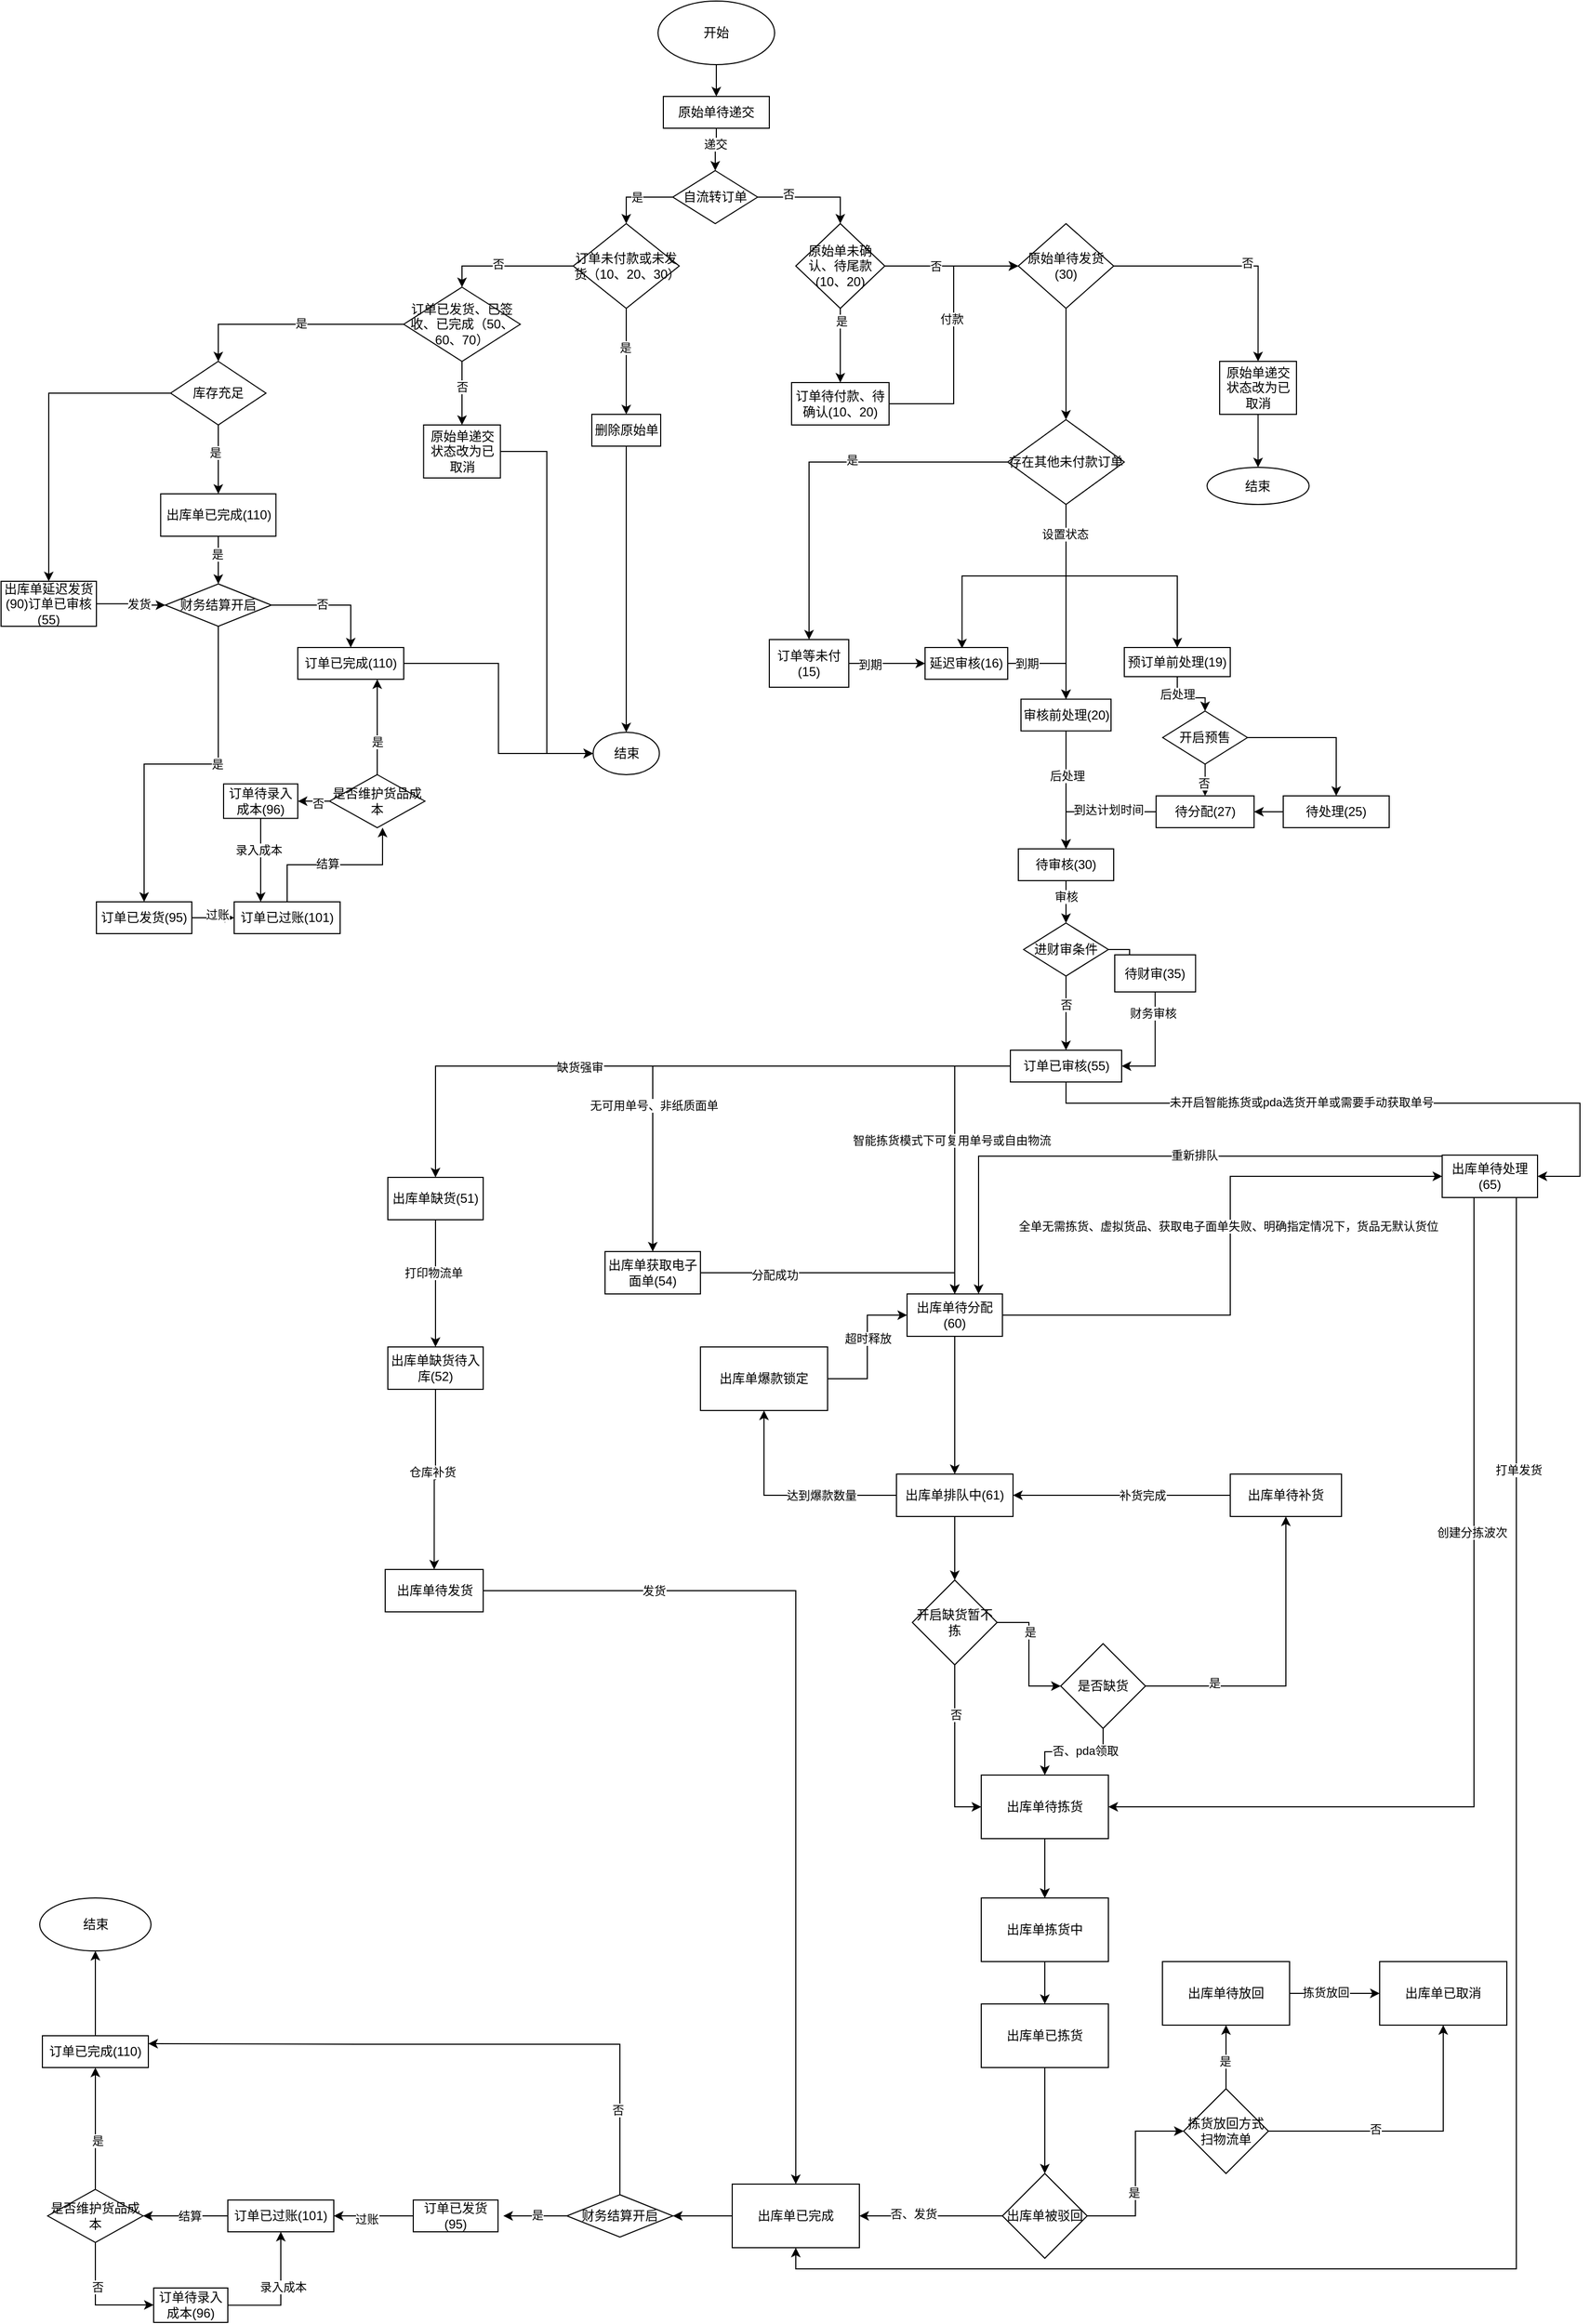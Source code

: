 <mxfile version="14.4.3" type="device"><diagram id="Y-BZU-bR-vPGE3In_V6r" name="第 1 页"><mxGraphModel dx="2500" dy="967" grid="1" gridSize="10" guides="1" tooltips="1" connect="1" arrows="1" fold="1" page="1" pageScale="1" pageWidth="827" pageHeight="1169" math="0" shadow="0"><root><mxCell id="0"/><mxCell id="1" parent="0"/><mxCell id="OS1b7GJTRCVPpmCy-rzO-3" style="edgeStyle=orthogonalEdgeStyle;rounded=0;orthogonalLoop=1;jettySize=auto;html=1;" parent="1" source="G8Ncd2xQ7cYcwjnS6AH7-1" target="OS1b7GJTRCVPpmCy-rzO-1" edge="1"><mxGeometry relative="1" as="geometry"/></mxCell><mxCell id="G8Ncd2xQ7cYcwjnS6AH7-1" value="开始" style="ellipse;whiteSpace=wrap;html=1;" parent="1" vertex="1"><mxGeometry x="320" y="80" width="110" height="60" as="geometry"/></mxCell><mxCell id="OS1b7GJTRCVPpmCy-rzO-4" style="edgeStyle=orthogonalEdgeStyle;rounded=0;orthogonalLoop=1;jettySize=auto;html=1;entryX=0.5;entryY=0;entryDx=0;entryDy=0;" parent="1" source="OS1b7GJTRCVPpmCy-rzO-1" target="OS1b7GJTRCVPpmCy-rzO-2" edge="1"><mxGeometry relative="1" as="geometry"/></mxCell><mxCell id="OS1b7GJTRCVPpmCy-rzO-44" value="递交" style="edgeLabel;html=1;align=center;verticalAlign=middle;resizable=0;points=[];" parent="OS1b7GJTRCVPpmCy-rzO-4" vertex="1" connectable="0"><mxGeometry x="-0.286" y="-1" relative="1" as="geometry"><mxPoint as="offset"/></mxGeometry></mxCell><mxCell id="OS1b7GJTRCVPpmCy-rzO-1" value="原始单待递交" style="rounded=0;whiteSpace=wrap;html=1;" parent="1" vertex="1"><mxGeometry x="325" y="170" width="100" height="30" as="geometry"/></mxCell><mxCell id="OS1b7GJTRCVPpmCy-rzO-7" style="edgeStyle=orthogonalEdgeStyle;rounded=0;orthogonalLoop=1;jettySize=auto;html=1;exitX=0;exitY=0.5;exitDx=0;exitDy=0;entryX=0.5;entryY=0;entryDx=0;entryDy=0;" parent="1" source="OS1b7GJTRCVPpmCy-rzO-2" target="OS1b7GJTRCVPpmCy-rzO-6" edge="1"><mxGeometry relative="1" as="geometry"/></mxCell><mxCell id="OS1b7GJTRCVPpmCy-rzO-8" value="是" style="edgeLabel;html=1;align=center;verticalAlign=middle;resizable=0;points=[];" parent="OS1b7GJTRCVPpmCy-rzO-7" vertex="1" connectable="0"><mxGeometry x="0.003" relative="1" as="geometry"><mxPoint as="offset"/></mxGeometry></mxCell><mxCell id="OS1b7GJTRCVPpmCy-rzO-72" style="edgeStyle=orthogonalEdgeStyle;rounded=0;orthogonalLoop=1;jettySize=auto;html=1;entryX=0.5;entryY=0;entryDx=0;entryDy=0;" parent="1" source="OS1b7GJTRCVPpmCy-rzO-2" target="OS1b7GJTRCVPpmCy-rzO-71" edge="1"><mxGeometry relative="1" as="geometry"/></mxCell><mxCell id="OS1b7GJTRCVPpmCy-rzO-76" value="否" style="edgeLabel;html=1;align=center;verticalAlign=middle;resizable=0;points=[];" parent="OS1b7GJTRCVPpmCy-rzO-72" vertex="1" connectable="0"><mxGeometry x="-0.437" y="3" relative="1" as="geometry"><mxPoint as="offset"/></mxGeometry></mxCell><mxCell id="OS1b7GJTRCVPpmCy-rzO-2" value="自流转订单" style="rhombus;whiteSpace=wrap;html=1;" parent="1" vertex="1"><mxGeometry x="334" y="240" width="80" height="50" as="geometry"/></mxCell><mxCell id="OS1b7GJTRCVPpmCy-rzO-11" style="edgeStyle=orthogonalEdgeStyle;rounded=0;orthogonalLoop=1;jettySize=auto;html=1;entryX=0.5;entryY=1;entryDx=0;entryDy=0;" parent="1" source="OS1b7GJTRCVPpmCy-rzO-6" target="OS1b7GJTRCVPpmCy-rzO-10" edge="1"><mxGeometry relative="1" as="geometry"/></mxCell><mxCell id="OS1b7GJTRCVPpmCy-rzO-14" value="是" style="edgeLabel;html=1;align=center;verticalAlign=middle;resizable=0;points=[];" parent="OS1b7GJTRCVPpmCy-rzO-11" vertex="1" connectable="0"><mxGeometry x="-0.269" y="-1" relative="1" as="geometry"><mxPoint as="offset"/></mxGeometry></mxCell><mxCell id="OS1b7GJTRCVPpmCy-rzO-19" style="edgeStyle=orthogonalEdgeStyle;rounded=0;orthogonalLoop=1;jettySize=auto;html=1;entryX=0.5;entryY=0;entryDx=0;entryDy=0;" parent="1" source="OS1b7GJTRCVPpmCy-rzO-6" target="OS1b7GJTRCVPpmCy-rzO-18" edge="1"><mxGeometry relative="1" as="geometry"/></mxCell><mxCell id="OS1b7GJTRCVPpmCy-rzO-20" value="否" style="edgeLabel;html=1;align=center;verticalAlign=middle;resizable=0;points=[];" parent="OS1b7GJTRCVPpmCy-rzO-19" vertex="1" connectable="0"><mxGeometry x="0.14" y="-2" relative="1" as="geometry"><mxPoint as="offset"/></mxGeometry></mxCell><mxCell id="OS1b7GJTRCVPpmCy-rzO-6" value="订单未付款或未发货（10、20、30）" style="rhombus;whiteSpace=wrap;html=1;" parent="1" vertex="1"><mxGeometry x="240" y="290" width="100" height="80" as="geometry"/></mxCell><mxCell id="OS1b7GJTRCVPpmCy-rzO-9" value="结束" style="ellipse;whiteSpace=wrap;html=1;" parent="1" vertex="1"><mxGeometry x="258.75" y="770" width="62.5" height="40" as="geometry"/></mxCell><mxCell id="OS1b7GJTRCVPpmCy-rzO-12" style="edgeStyle=orthogonalEdgeStyle;rounded=0;orthogonalLoop=1;jettySize=auto;html=1;entryX=0.5;entryY=0;entryDx=0;entryDy=0;" parent="1" source="OS1b7GJTRCVPpmCy-rzO-10" target="OS1b7GJTRCVPpmCy-rzO-9" edge="1"><mxGeometry relative="1" as="geometry"/></mxCell><mxCell id="OS1b7GJTRCVPpmCy-rzO-10" value="删除原始单" style="rounded=0;whiteSpace=wrap;html=1;direction=west;" parent="1" vertex="1"><mxGeometry x="257.5" y="470" width="65" height="30" as="geometry"/></mxCell><mxCell id="OS1b7GJTRCVPpmCy-rzO-22" style="edgeStyle=orthogonalEdgeStyle;rounded=0;orthogonalLoop=1;jettySize=auto;html=1;exitX=0.5;exitY=1;exitDx=0;exitDy=0;entryX=0.5;entryY=0;entryDx=0;entryDy=0;" parent="1" source="OS1b7GJTRCVPpmCy-rzO-18" target="OS1b7GJTRCVPpmCy-rzO-21" edge="1"><mxGeometry relative="1" as="geometry"/></mxCell><mxCell id="OS1b7GJTRCVPpmCy-rzO-24" value="否" style="edgeLabel;html=1;align=center;verticalAlign=middle;resizable=0;points=[];" parent="OS1b7GJTRCVPpmCy-rzO-22" vertex="1" connectable="0"><mxGeometry x="-0.209" relative="1" as="geometry"><mxPoint as="offset"/></mxGeometry></mxCell><mxCell id="OS1b7GJTRCVPpmCy-rzO-28" style="edgeStyle=orthogonalEdgeStyle;rounded=0;orthogonalLoop=1;jettySize=auto;html=1;entryX=0.5;entryY=0;entryDx=0;entryDy=0;" parent="1" source="OS1b7GJTRCVPpmCy-rzO-18" target="OS1b7GJTRCVPpmCy-rzO-27" edge="1"><mxGeometry relative="1" as="geometry"/></mxCell><mxCell id="OS1b7GJTRCVPpmCy-rzO-29" value="是" style="edgeLabel;html=1;align=center;verticalAlign=middle;resizable=0;points=[];" parent="OS1b7GJTRCVPpmCy-rzO-28" vertex="1" connectable="0"><mxGeometry x="-0.074" y="-1" relative="1" as="geometry"><mxPoint as="offset"/></mxGeometry></mxCell><mxCell id="OS1b7GJTRCVPpmCy-rzO-18" value="订单已发货、已签收、已完成（50、60、70）" style="rhombus;whiteSpace=wrap;html=1;" parent="1" vertex="1"><mxGeometry x="80" y="350" width="110" height="70" as="geometry"/></mxCell><mxCell id="OS1b7GJTRCVPpmCy-rzO-23" style="edgeStyle=orthogonalEdgeStyle;rounded=0;orthogonalLoop=1;jettySize=auto;html=1;entryX=0;entryY=0.5;entryDx=0;entryDy=0;" parent="1" source="OS1b7GJTRCVPpmCy-rzO-21" target="OS1b7GJTRCVPpmCy-rzO-9" edge="1"><mxGeometry relative="1" as="geometry"/></mxCell><mxCell id="OS1b7GJTRCVPpmCy-rzO-21" value="原始单递交状态改为已取消" style="rounded=0;whiteSpace=wrap;html=1;" parent="1" vertex="1"><mxGeometry x="98.75" y="480" width="72.5" height="50" as="geometry"/></mxCell><mxCell id="OS1b7GJTRCVPpmCy-rzO-31" style="edgeStyle=orthogonalEdgeStyle;rounded=0;orthogonalLoop=1;jettySize=auto;html=1;" parent="1" source="OS1b7GJTRCVPpmCy-rzO-27" target="OS1b7GJTRCVPpmCy-rzO-30" edge="1"><mxGeometry relative="1" as="geometry"/></mxCell><mxCell id="OS1b7GJTRCVPpmCy-rzO-32" value="是" style="edgeLabel;html=1;align=center;verticalAlign=middle;resizable=0;points=[];" parent="OS1b7GJTRCVPpmCy-rzO-31" vertex="1" connectable="0"><mxGeometry x="-0.2" y="-3" relative="1" as="geometry"><mxPoint as="offset"/></mxGeometry></mxCell><mxCell id="OS1b7GJTRCVPpmCy-rzO-48" style="edgeStyle=orthogonalEdgeStyle;rounded=0;orthogonalLoop=1;jettySize=auto;html=1;" parent="1" source="OS1b7GJTRCVPpmCy-rzO-27" target="OS1b7GJTRCVPpmCy-rzO-49" edge="1"><mxGeometry relative="1" as="geometry"><mxPoint x="-230" y="500" as="targetPoint"/></mxGeometry></mxCell><mxCell id="OS1b7GJTRCVPpmCy-rzO-27" value="库存充足" style="rhombus;whiteSpace=wrap;html=1;" parent="1" vertex="1"><mxGeometry x="-140" y="420" width="90" height="60" as="geometry"/></mxCell><mxCell id="OS1b7GJTRCVPpmCy-rzO-34" style="edgeStyle=orthogonalEdgeStyle;rounded=0;orthogonalLoop=1;jettySize=auto;html=1;entryX=0.5;entryY=0;entryDx=0;entryDy=0;" parent="1" source="OS1b7GJTRCVPpmCy-rzO-30" target="OS1b7GJTRCVPpmCy-rzO-33" edge="1"><mxGeometry relative="1" as="geometry"/></mxCell><mxCell id="OS1b7GJTRCVPpmCy-rzO-35" value="是" style="edgeLabel;html=1;align=center;verticalAlign=middle;resizable=0;points=[];" parent="OS1b7GJTRCVPpmCy-rzO-34" vertex="1" connectable="0"><mxGeometry x="-0.27" y="-1" relative="1" as="geometry"><mxPoint as="offset"/></mxGeometry></mxCell><mxCell id="OS1b7GJTRCVPpmCy-rzO-30" value="出库单已完成(110)&lt;br&gt;" style="rounded=0;whiteSpace=wrap;html=1;" parent="1" vertex="1"><mxGeometry x="-149.37" y="545" width="108.75" height="40" as="geometry"/></mxCell><mxCell id="OS1b7GJTRCVPpmCy-rzO-38" style="edgeStyle=orthogonalEdgeStyle;rounded=0;orthogonalLoop=1;jettySize=auto;html=1;entryX=0.5;entryY=0;entryDx=0;entryDy=0;" parent="1" source="OS1b7GJTRCVPpmCy-rzO-33" target="OS1b7GJTRCVPpmCy-rzO-37" edge="1"><mxGeometry relative="1" as="geometry"/></mxCell><mxCell id="OS1b7GJTRCVPpmCy-rzO-39" value="否" style="edgeLabel;html=1;align=center;verticalAlign=middle;resizable=0;points=[];" parent="OS1b7GJTRCVPpmCy-rzO-38" vertex="1" connectable="0"><mxGeometry x="-0.168" y="1" relative="1" as="geometry"><mxPoint as="offset"/></mxGeometry></mxCell><mxCell id="OS1b7GJTRCVPpmCy-rzO-42" style="edgeStyle=orthogonalEdgeStyle;rounded=0;orthogonalLoop=1;jettySize=auto;html=1;" parent="1" source="OS1b7GJTRCVPpmCy-rzO-33" target="OS1b7GJTRCVPpmCy-rzO-41" edge="1"><mxGeometry relative="1" as="geometry"/></mxCell><mxCell id="OS1b7GJTRCVPpmCy-rzO-46" value="是" style="edgeLabel;html=1;align=center;verticalAlign=middle;resizable=0;points=[];" parent="OS1b7GJTRCVPpmCy-rzO-42" vertex="1" connectable="0"><mxGeometry x="-0.216" y="-1" relative="1" as="geometry"><mxPoint as="offset"/></mxGeometry></mxCell><mxCell id="OS1b7GJTRCVPpmCy-rzO-33" value="财务结算开启" style="rhombus;whiteSpace=wrap;html=1;" parent="1" vertex="1"><mxGeometry x="-145" y="630" width="100" height="40" as="geometry"/></mxCell><mxCell id="OS1b7GJTRCVPpmCy-rzO-40" style="edgeStyle=orthogonalEdgeStyle;rounded=0;orthogonalLoop=1;jettySize=auto;html=1;entryX=0;entryY=0.5;entryDx=0;entryDy=0;" parent="1" source="OS1b7GJTRCVPpmCy-rzO-37" target="OS1b7GJTRCVPpmCy-rzO-9" edge="1"><mxGeometry relative="1" as="geometry"/></mxCell><mxCell id="OS1b7GJTRCVPpmCy-rzO-37" value="订单已完成(110)" style="rounded=0;whiteSpace=wrap;html=1;" parent="1" vertex="1"><mxGeometry x="-20" y="690" width="100" height="30" as="geometry"/></mxCell><mxCell id="OS1b7GJTRCVPpmCy-rzO-55" style="edgeStyle=orthogonalEdgeStyle;rounded=0;orthogonalLoop=1;jettySize=auto;html=1;entryX=0;entryY=0.5;entryDx=0;entryDy=0;" parent="1" source="OS1b7GJTRCVPpmCy-rzO-41" target="OS1b7GJTRCVPpmCy-rzO-54" edge="1"><mxGeometry relative="1" as="geometry"/></mxCell><mxCell id="OS1b7GJTRCVPpmCy-rzO-56" value="过账" style="edgeLabel;html=1;align=center;verticalAlign=middle;resizable=0;points=[];" parent="OS1b7GJTRCVPpmCy-rzO-55" vertex="1" connectable="0"><mxGeometry x="0.171" y="3" relative="1" as="geometry"><mxPoint as="offset"/></mxGeometry></mxCell><mxCell id="OS1b7GJTRCVPpmCy-rzO-41" value="订单已发货(95)" style="rounded=0;whiteSpace=wrap;html=1;" parent="1" vertex="1"><mxGeometry x="-210" y="930" width="90" height="30" as="geometry"/></mxCell><mxCell id="OS1b7GJTRCVPpmCy-rzO-52" style="edgeStyle=orthogonalEdgeStyle;rounded=0;orthogonalLoop=1;jettySize=auto;html=1;entryX=0;entryY=0.5;entryDx=0;entryDy=0;" parent="1" source="OS1b7GJTRCVPpmCy-rzO-49" target="OS1b7GJTRCVPpmCy-rzO-33" edge="1"><mxGeometry relative="1" as="geometry"/></mxCell><mxCell id="OS1b7GJTRCVPpmCy-rzO-53" value="发货" style="edgeLabel;html=1;align=center;verticalAlign=middle;resizable=0;points=[];" parent="OS1b7GJTRCVPpmCy-rzO-52" vertex="1" connectable="0"><mxGeometry x="0.239" y="1" relative="1" as="geometry"><mxPoint as="offset"/></mxGeometry></mxCell><mxCell id="OS1b7GJTRCVPpmCy-rzO-49" value="出库单延迟发货(90)订单已审核(55)" style="rounded=0;whiteSpace=wrap;html=1;" parent="1" vertex="1"><mxGeometry x="-300" y="627.5" width="90" height="42.5" as="geometry"/></mxCell><mxCell id="OS1b7GJTRCVPpmCy-rzO-59" style="edgeStyle=orthogonalEdgeStyle;rounded=0;orthogonalLoop=1;jettySize=auto;html=1;entryX=0.556;entryY=1;entryDx=0;entryDy=0;entryPerimeter=0;" parent="1" source="OS1b7GJTRCVPpmCy-rzO-54" target="OS1b7GJTRCVPpmCy-rzO-58" edge="1"><mxGeometry relative="1" as="geometry"/></mxCell><mxCell id="OS1b7GJTRCVPpmCy-rzO-60" value="结算" style="edgeLabel;html=1;align=center;verticalAlign=middle;resizable=0;points=[];" parent="OS1b7GJTRCVPpmCy-rzO-59" vertex="1" connectable="0"><mxGeometry x="-0.085" y="1" relative="1" as="geometry"><mxPoint as="offset"/></mxGeometry></mxCell><mxCell id="OS1b7GJTRCVPpmCy-rzO-54" value="订单已过账(101)" style="rounded=0;whiteSpace=wrap;html=1;" parent="1" vertex="1"><mxGeometry x="-80" y="930" width="100" height="30" as="geometry"/></mxCell><mxCell id="OS1b7GJTRCVPpmCy-rzO-61" style="edgeStyle=orthogonalEdgeStyle;rounded=0;orthogonalLoop=1;jettySize=auto;html=1;entryX=0.75;entryY=1;entryDx=0;entryDy=0;" parent="1" source="OS1b7GJTRCVPpmCy-rzO-58" target="OS1b7GJTRCVPpmCy-rzO-37" edge="1"><mxGeometry relative="1" as="geometry"/></mxCell><mxCell id="OS1b7GJTRCVPpmCy-rzO-62" value="是" style="edgeLabel;html=1;align=center;verticalAlign=middle;resizable=0;points=[];" parent="OS1b7GJTRCVPpmCy-rzO-61" vertex="1" connectable="0"><mxGeometry x="-0.297" relative="1" as="geometry"><mxPoint as="offset"/></mxGeometry></mxCell><mxCell id="OS1b7GJTRCVPpmCy-rzO-64" style="edgeStyle=orthogonalEdgeStyle;rounded=0;orthogonalLoop=1;jettySize=auto;html=1;" parent="1" source="OS1b7GJTRCVPpmCy-rzO-58" target="OS1b7GJTRCVPpmCy-rzO-65" edge="1"><mxGeometry relative="1" as="geometry"><mxPoint x="-70" y="835" as="targetPoint"/></mxGeometry></mxCell><mxCell id="OS1b7GJTRCVPpmCy-rzO-66" value="否" style="edgeLabel;html=1;align=center;verticalAlign=middle;resizable=0;points=[];" parent="OS1b7GJTRCVPpmCy-rzO-64" vertex="1" connectable="0"><mxGeometry x="-0.271" y="2" relative="1" as="geometry"><mxPoint as="offset"/></mxGeometry></mxCell><mxCell id="OS1b7GJTRCVPpmCy-rzO-58" value="是否维护货品成本" style="rhombus;whiteSpace=wrap;html=1;" parent="1" vertex="1"><mxGeometry x="10" y="810" width="90" height="50" as="geometry"/></mxCell><mxCell id="OS1b7GJTRCVPpmCy-rzO-68" style="edgeStyle=orthogonalEdgeStyle;rounded=0;orthogonalLoop=1;jettySize=auto;html=1;entryX=0.25;entryY=0;entryDx=0;entryDy=0;" parent="1" source="OS1b7GJTRCVPpmCy-rzO-65" target="OS1b7GJTRCVPpmCy-rzO-54" edge="1"><mxGeometry relative="1" as="geometry"/></mxCell><mxCell id="OS1b7GJTRCVPpmCy-rzO-69" value="录入成本" style="edgeLabel;html=1;align=center;verticalAlign=middle;resizable=0;points=[];" parent="OS1b7GJTRCVPpmCy-rzO-68" vertex="1" connectable="0"><mxGeometry x="-0.255" y="-2" relative="1" as="geometry"><mxPoint as="offset"/></mxGeometry></mxCell><mxCell id="OS1b7GJTRCVPpmCy-rzO-65" value="订单待录入成本(96)" style="rounded=0;whiteSpace=wrap;html=1;" parent="1" vertex="1"><mxGeometry x="-90" y="818.75" width="70" height="32.5" as="geometry"/></mxCell><mxCell id="OS1b7GJTRCVPpmCy-rzO-77" style="edgeStyle=orthogonalEdgeStyle;rounded=0;orthogonalLoop=1;jettySize=auto;html=1;" parent="1" source="OS1b7GJTRCVPpmCy-rzO-71" target="OS1b7GJTRCVPpmCy-rzO-75" edge="1"><mxGeometry relative="1" as="geometry"/></mxCell><mxCell id="OS1b7GJTRCVPpmCy-rzO-82" value="是" style="edgeLabel;html=1;align=center;verticalAlign=middle;resizable=0;points=[];" parent="OS1b7GJTRCVPpmCy-rzO-77" vertex="1" connectable="0"><mxGeometry x="-0.657" y="1" relative="1" as="geometry"><mxPoint as="offset"/></mxGeometry></mxCell><mxCell id="OS1b7GJTRCVPpmCy-rzO-81" style="edgeStyle=orthogonalEdgeStyle;rounded=0;orthogonalLoop=1;jettySize=auto;html=1;entryX=0;entryY=0.5;entryDx=0;entryDy=0;" parent="1" source="OS1b7GJTRCVPpmCy-rzO-71" target="OS1b7GJTRCVPpmCy-rzO-80" edge="1"><mxGeometry relative="1" as="geometry"/></mxCell><mxCell id="OS1b7GJTRCVPpmCy-rzO-83" value="否" style="edgeLabel;html=1;align=center;verticalAlign=middle;resizable=0;points=[];" parent="OS1b7GJTRCVPpmCy-rzO-81" vertex="1" connectable="0"><mxGeometry x="-0.246" relative="1" as="geometry"><mxPoint as="offset"/></mxGeometry></mxCell><mxCell id="OS1b7GJTRCVPpmCy-rzO-71" value="原始单未确认、待尾款(10、20)" style="rhombus;whiteSpace=wrap;html=1;" parent="1" vertex="1"><mxGeometry x="450" y="290" width="84" height="80" as="geometry"/></mxCell><mxCell id="OS1b7GJTRCVPpmCy-rzO-91" style="edgeStyle=orthogonalEdgeStyle;rounded=0;orthogonalLoop=1;jettySize=auto;html=1;entryX=0;entryY=0.5;entryDx=0;entryDy=0;" parent="1" source="OS1b7GJTRCVPpmCy-rzO-75" target="OS1b7GJTRCVPpmCy-rzO-80" edge="1"><mxGeometry relative="1" as="geometry"/></mxCell><mxCell id="OS1b7GJTRCVPpmCy-rzO-92" value="付款" style="edgeLabel;html=1;align=center;verticalAlign=middle;resizable=0;points=[];" parent="OS1b7GJTRCVPpmCy-rzO-91" vertex="1" connectable="0"><mxGeometry x="0.124" y="2" relative="1" as="geometry"><mxPoint as="offset"/></mxGeometry></mxCell><mxCell id="OS1b7GJTRCVPpmCy-rzO-75" value="订单待付款、待确认(10、20)" style="rounded=0;whiteSpace=wrap;html=1;" parent="1" vertex="1"><mxGeometry x="446" y="440" width="92" height="40" as="geometry"/></mxCell><mxCell id="OS1b7GJTRCVPpmCy-rzO-86" style="edgeStyle=orthogonalEdgeStyle;rounded=0;orthogonalLoop=1;jettySize=auto;html=1;entryX=0.5;entryY=0;entryDx=0;entryDy=0;" parent="1" source="OS1b7GJTRCVPpmCy-rzO-80" target="OS1b7GJTRCVPpmCy-rzO-85" edge="1"><mxGeometry relative="1" as="geometry"/></mxCell><mxCell id="OS1b7GJTRCVPpmCy-rzO-87" value="否" style="edgeLabel;html=1;align=center;verticalAlign=middle;resizable=0;points=[];" parent="OS1b7GJTRCVPpmCy-rzO-86" vertex="1" connectable="0"><mxGeometry x="0.115" y="3" relative="1" as="geometry"><mxPoint as="offset"/></mxGeometry></mxCell><mxCell id="OS1b7GJTRCVPpmCy-rzO-102" style="edgeStyle=orthogonalEdgeStyle;rounded=0;orthogonalLoop=1;jettySize=auto;html=1;entryX=0.5;entryY=0;entryDx=0;entryDy=0;" parent="1" source="OS1b7GJTRCVPpmCy-rzO-80" target="OS1b7GJTRCVPpmCy-rzO-100" edge="1"><mxGeometry relative="1" as="geometry"/></mxCell><mxCell id="OS1b7GJTRCVPpmCy-rzO-80" value="原始单待发货(30)" style="rhombus;whiteSpace=wrap;html=1;" parent="1" vertex="1"><mxGeometry x="660" y="290" width="90" height="80" as="geometry"/></mxCell><mxCell id="OS1b7GJTRCVPpmCy-rzO-99" style="edgeStyle=orthogonalEdgeStyle;rounded=0;orthogonalLoop=1;jettySize=auto;html=1;entryX=0.5;entryY=0;entryDx=0;entryDy=0;" parent="1" source="OS1b7GJTRCVPpmCy-rzO-85" target="OS1b7GJTRCVPpmCy-rzO-98" edge="1"><mxGeometry relative="1" as="geometry"/></mxCell><mxCell id="OS1b7GJTRCVPpmCy-rzO-85" value="原始单递交状态改为已取消" style="rounded=0;whiteSpace=wrap;html=1;" parent="1" vertex="1"><mxGeometry x="850" y="420" width="72.5" height="50" as="geometry"/></mxCell><mxCell id="OS1b7GJTRCVPpmCy-rzO-98" value="结束" style="ellipse;whiteSpace=wrap;html=1;" parent="1" vertex="1"><mxGeometry x="838.13" y="520" width="96.25" height="35" as="geometry"/></mxCell><mxCell id="OS1b7GJTRCVPpmCy-rzO-103" style="edgeStyle=orthogonalEdgeStyle;rounded=0;orthogonalLoop=1;jettySize=auto;html=1;" parent="1" source="OS1b7GJTRCVPpmCy-rzO-100" target="OS1b7GJTRCVPpmCy-rzO-104" edge="1"><mxGeometry relative="1" as="geometry"><mxPoint x="655" y="610" as="targetPoint"/></mxGeometry></mxCell><mxCell id="OS1b7GJTRCVPpmCy-rzO-105" value="是" style="edgeLabel;html=1;align=center;verticalAlign=middle;resizable=0;points=[];" parent="OS1b7GJTRCVPpmCy-rzO-103" vertex="1" connectable="0"><mxGeometry x="-0.171" y="-2" relative="1" as="geometry"><mxPoint as="offset"/></mxGeometry></mxCell><mxCell id="OS1b7GJTRCVPpmCy-rzO-112" style="edgeStyle=orthogonalEdgeStyle;rounded=0;orthogonalLoop=1;jettySize=auto;html=1;entryX=0.447;entryY=0.028;entryDx=0;entryDy=0;entryPerimeter=0;" parent="1" source="OS1b7GJTRCVPpmCy-rzO-100" target="OS1b7GJTRCVPpmCy-rzO-110" edge="1"><mxGeometry relative="1" as="geometry"/></mxCell><mxCell id="OS1b7GJTRCVPpmCy-rzO-115" style="edgeStyle=orthogonalEdgeStyle;rounded=0;orthogonalLoop=1;jettySize=auto;html=1;entryX=0.5;entryY=0;entryDx=0;entryDy=0;" parent="1" source="OS1b7GJTRCVPpmCy-rzO-100" target="OS1b7GJTRCVPpmCy-rzO-113" edge="1"><mxGeometry relative="1" as="geometry"/></mxCell><mxCell id="OS1b7GJTRCVPpmCy-rzO-116" style="edgeStyle=orthogonalEdgeStyle;rounded=0;orthogonalLoop=1;jettySize=auto;html=1;entryX=0.5;entryY=0;entryDx=0;entryDy=0;" parent="1" source="OS1b7GJTRCVPpmCy-rzO-100" target="OS1b7GJTRCVPpmCy-rzO-114" edge="1"><mxGeometry relative="1" as="geometry"/></mxCell><mxCell id="OS1b7GJTRCVPpmCy-rzO-117" value="设置状态" style="edgeLabel;html=1;align=center;verticalAlign=middle;resizable=0;points=[];" parent="OS1b7GJTRCVPpmCy-rzO-116" vertex="1" connectable="0"><mxGeometry x="-0.769" y="-1" relative="1" as="geometry"><mxPoint as="offset"/></mxGeometry></mxCell><mxCell id="OS1b7GJTRCVPpmCy-rzO-100" value="存在其他未付款订单" style="rhombus;whiteSpace=wrap;html=1;" parent="1" vertex="1"><mxGeometry x="650" y="475" width="110" height="80" as="geometry"/></mxCell><mxCell id="OS1b7GJTRCVPpmCy-rzO-111" style="edgeStyle=orthogonalEdgeStyle;rounded=0;orthogonalLoop=1;jettySize=auto;html=1;entryX=0;entryY=0.5;entryDx=0;entryDy=0;" parent="1" source="OS1b7GJTRCVPpmCy-rzO-104" target="OS1b7GJTRCVPpmCy-rzO-110" edge="1"><mxGeometry relative="1" as="geometry"/></mxCell><mxCell id="OS1b7GJTRCVPpmCy-rzO-118" value="到期" style="edgeLabel;html=1;align=center;verticalAlign=middle;resizable=0;points=[];" parent="OS1b7GJTRCVPpmCy-rzO-111" vertex="1" connectable="0"><mxGeometry x="-0.459" y="-1" relative="1" as="geometry"><mxPoint as="offset"/></mxGeometry></mxCell><mxCell id="OS1b7GJTRCVPpmCy-rzO-104" value="订单等未付(15)" style="rounded=0;whiteSpace=wrap;html=1;" parent="1" vertex="1"><mxGeometry x="425" y="682.5" width="75" height="45" as="geometry"/></mxCell><mxCell id="OS1b7GJTRCVPpmCy-rzO-140" style="edgeStyle=orthogonalEdgeStyle;rounded=0;orthogonalLoop=1;jettySize=auto;html=1;entryX=0.5;entryY=0;entryDx=0;entryDy=0;" parent="1" source="OS1b7GJTRCVPpmCy-rzO-110" target="OS1b7GJTRCVPpmCy-rzO-113" edge="1"><mxGeometry relative="1" as="geometry"/></mxCell><mxCell id="OS1b7GJTRCVPpmCy-rzO-141" value="到期" style="edgeLabel;html=1;align=center;verticalAlign=middle;resizable=0;points=[];" parent="OS1b7GJTRCVPpmCy-rzO-140" vertex="1" connectable="0"><mxGeometry x="-0.61" relative="1" as="geometry"><mxPoint as="offset"/></mxGeometry></mxCell><mxCell id="OS1b7GJTRCVPpmCy-rzO-110" value="延迟审核(16)" style="rounded=0;whiteSpace=wrap;html=1;" parent="1" vertex="1"><mxGeometry x="572" y="690" width="78" height="30" as="geometry"/></mxCell><mxCell id="OS1b7GJTRCVPpmCy-rzO-142" style="edgeStyle=orthogonalEdgeStyle;rounded=0;orthogonalLoop=1;jettySize=auto;html=1;" parent="1" source="OS1b7GJTRCVPpmCy-rzO-113" target="OS1b7GJTRCVPpmCy-rzO-143" edge="1"><mxGeometry relative="1" as="geometry"><mxPoint x="705" y="800" as="targetPoint"/></mxGeometry></mxCell><mxCell id="OS1b7GJTRCVPpmCy-rzO-145" value="后处理" style="edgeLabel;html=1;align=center;verticalAlign=middle;resizable=0;points=[];" parent="OS1b7GJTRCVPpmCy-rzO-142" vertex="1" connectable="0"><mxGeometry x="-0.243" y="1" relative="1" as="geometry"><mxPoint as="offset"/></mxGeometry></mxCell><mxCell id="OS1b7GJTRCVPpmCy-rzO-113" value="审核前处理(20)" style="rounded=0;whiteSpace=wrap;html=1;" parent="1" vertex="1"><mxGeometry x="662.5" y="738.75" width="85" height="30" as="geometry"/></mxCell><mxCell id="OS1b7GJTRCVPpmCy-rzO-130" style="edgeStyle=orthogonalEdgeStyle;rounded=0;orthogonalLoop=1;jettySize=auto;html=1;entryX=0.5;entryY=0;entryDx=0;entryDy=0;" parent="1" source="OS1b7GJTRCVPpmCy-rzO-114" target="OS1b7GJTRCVPpmCy-rzO-129" edge="1"><mxGeometry relative="1" as="geometry"/></mxCell><mxCell id="OS1b7GJTRCVPpmCy-rzO-139" value="后处理" style="edgeLabel;html=1;align=center;verticalAlign=middle;resizable=0;points=[];" parent="OS1b7GJTRCVPpmCy-rzO-130" vertex="1" connectable="0"><mxGeometry x="-0.445" relative="1" as="geometry"><mxPoint as="offset"/></mxGeometry></mxCell><mxCell id="OS1b7GJTRCVPpmCy-rzO-114" value="预订单前处理(19)" style="rounded=0;whiteSpace=wrap;html=1;" parent="1" vertex="1"><mxGeometry x="760" y="690" width="100" height="27.5" as="geometry"/></mxCell><mxCell id="OS1b7GJTRCVPpmCy-rzO-133" style="edgeStyle=orthogonalEdgeStyle;rounded=0;orthogonalLoop=1;jettySize=auto;html=1;entryX=0.5;entryY=0;entryDx=0;entryDy=0;" parent="1" source="OS1b7GJTRCVPpmCy-rzO-129" target="OS1b7GJTRCVPpmCy-rzO-132" edge="1"><mxGeometry relative="1" as="geometry"/></mxCell><mxCell id="OS1b7GJTRCVPpmCy-rzO-135" value="否" style="edgeLabel;html=1;align=center;verticalAlign=middle;resizable=0;points=[];" parent="OS1b7GJTRCVPpmCy-rzO-133" vertex="1" connectable="0"><mxGeometry x="-0.291" y="-2" relative="1" as="geometry"><mxPoint as="offset"/></mxGeometry></mxCell><mxCell id="OS1b7GJTRCVPpmCy-rzO-136" style="edgeStyle=orthogonalEdgeStyle;rounded=0;orthogonalLoop=1;jettySize=auto;html=1;exitX=1;exitY=0.5;exitDx=0;exitDy=0;" parent="1" source="OS1b7GJTRCVPpmCy-rzO-129" target="OS1b7GJTRCVPpmCy-rzO-137" edge="1"><mxGeometry relative="1" as="geometry"><mxPoint x="960" y="847" as="targetPoint"/></mxGeometry></mxCell><mxCell id="OS1b7GJTRCVPpmCy-rzO-129" value="开启预售" style="rhombus;whiteSpace=wrap;html=1;" parent="1" vertex="1"><mxGeometry x="796.25" y="750" width="80" height="50" as="geometry"/></mxCell><mxCell id="OS1b7GJTRCVPpmCy-rzO-146" style="edgeStyle=orthogonalEdgeStyle;rounded=0;orthogonalLoop=1;jettySize=auto;html=1;entryX=0.5;entryY=0;entryDx=0;entryDy=0;" parent="1" source="OS1b7GJTRCVPpmCy-rzO-132" target="OS1b7GJTRCVPpmCy-rzO-143" edge="1"><mxGeometry relative="1" as="geometry"/></mxCell><mxCell id="OS1b7GJTRCVPpmCy-rzO-148" value="到达计划时间" style="edgeLabel;html=1;align=center;verticalAlign=middle;resizable=0;points=[];" parent="OS1b7GJTRCVPpmCy-rzO-146" vertex="1" connectable="0"><mxGeometry x="-0.249" y="-2" relative="1" as="geometry"><mxPoint as="offset"/></mxGeometry></mxCell><mxCell id="OS1b7GJTRCVPpmCy-rzO-132" value="待分配(27)" style="rounded=0;whiteSpace=wrap;html=1;" parent="1" vertex="1"><mxGeometry x="790" y="830" width="92.5" height="30" as="geometry"/></mxCell><mxCell id="OS1b7GJTRCVPpmCy-rzO-138" style="edgeStyle=orthogonalEdgeStyle;rounded=0;orthogonalLoop=1;jettySize=auto;html=1;entryX=1;entryY=0.5;entryDx=0;entryDy=0;" parent="1" source="OS1b7GJTRCVPpmCy-rzO-137" target="OS1b7GJTRCVPpmCy-rzO-132" edge="1"><mxGeometry relative="1" as="geometry"/></mxCell><mxCell id="OS1b7GJTRCVPpmCy-rzO-137" value="待处理(25)" style="rounded=0;whiteSpace=wrap;html=1;" parent="1" vertex="1"><mxGeometry x="910" y="830" width="100" height="30" as="geometry"/></mxCell><mxCell id="OS1b7GJTRCVPpmCy-rzO-153" style="edgeStyle=orthogonalEdgeStyle;rounded=0;orthogonalLoop=1;jettySize=auto;html=1;entryX=0.5;entryY=0;entryDx=0;entryDy=0;" parent="1" source="OS1b7GJTRCVPpmCy-rzO-143" target="OS1b7GJTRCVPpmCy-rzO-152" edge="1"><mxGeometry relative="1" as="geometry"/></mxCell><mxCell id="OS1b7GJTRCVPpmCy-rzO-164" value="审核" style="edgeLabel;html=1;align=center;verticalAlign=middle;resizable=0;points=[];" parent="OS1b7GJTRCVPpmCy-rzO-153" vertex="1" connectable="0"><mxGeometry x="-0.25" relative="1" as="geometry"><mxPoint as="offset"/></mxGeometry></mxCell><mxCell id="OS1b7GJTRCVPpmCy-rzO-143" value="待审核(30)" style="rounded=0;whiteSpace=wrap;html=1;" parent="1" vertex="1"><mxGeometry x="660" y="880" width="90" height="30" as="geometry"/></mxCell><mxCell id="OS1b7GJTRCVPpmCy-rzO-154" style="edgeStyle=orthogonalEdgeStyle;rounded=0;orthogonalLoop=1;jettySize=auto;html=1;" parent="1" source="OS1b7GJTRCVPpmCy-rzO-152" target="OS1b7GJTRCVPpmCy-rzO-155" edge="1"><mxGeometry relative="1" as="geometry"><mxPoint x="780" y="1010" as="targetPoint"/></mxGeometry></mxCell><mxCell id="OS1b7GJTRCVPpmCy-rzO-156" value="否" style="edgeLabel;html=1;align=center;verticalAlign=middle;resizable=0;points=[];" parent="OS1b7GJTRCVPpmCy-rzO-154" vertex="1" connectable="0"><mxGeometry x="-0.233" relative="1" as="geometry"><mxPoint as="offset"/></mxGeometry></mxCell><mxCell id="OS1b7GJTRCVPpmCy-rzO-157" style="edgeStyle=orthogonalEdgeStyle;rounded=0;orthogonalLoop=1;jettySize=auto;html=1;" parent="1" source="OS1b7GJTRCVPpmCy-rzO-152" target="OS1b7GJTRCVPpmCy-rzO-158" edge="1"><mxGeometry relative="1" as="geometry"><mxPoint x="790" y="965" as="targetPoint"/></mxGeometry></mxCell><mxCell id="OS1b7GJTRCVPpmCy-rzO-152" value="进财审条件" style="rhombus;whiteSpace=wrap;html=1;" parent="1" vertex="1"><mxGeometry x="665" y="950" width="80" height="50" as="geometry"/></mxCell><mxCell id="HSQA2DX8chBZVSL4g_cL-2" style="edgeStyle=orthogonalEdgeStyle;rounded=0;orthogonalLoop=1;jettySize=auto;html=1;entryX=0.5;entryY=0;entryDx=0;entryDy=0;" parent="1" source="OS1b7GJTRCVPpmCy-rzO-155" target="HSQA2DX8chBZVSL4g_cL-1" edge="1"><mxGeometry relative="1" as="geometry"/></mxCell><mxCell id="HSQA2DX8chBZVSL4g_cL-7" value="缺货强审" style="edgeLabel;html=1;align=center;verticalAlign=middle;resizable=0;points=[];" parent="HSQA2DX8chBZVSL4g_cL-2" vertex="1" connectable="0"><mxGeometry x="0.256" y="1" relative="1" as="geometry"><mxPoint as="offset"/></mxGeometry></mxCell><mxCell id="HSQA2DX8chBZVSL4g_cL-8" style="edgeStyle=orthogonalEdgeStyle;rounded=0;orthogonalLoop=1;jettySize=auto;html=1;" parent="1" source="OS1b7GJTRCVPpmCy-rzO-155" target="HSQA2DX8chBZVSL4g_cL-3" edge="1"><mxGeometry relative="1" as="geometry"><Array as="points"><mxPoint x="705" y="1120"/><mxPoint x="1190" y="1120"/><mxPoint x="1190" y="1189"/></Array></mxGeometry></mxCell><mxCell id="HSQA2DX8chBZVSL4g_cL-15" value="未开启智能拣货或pda选货开单或需要手动获取单号" style="edgeLabel;html=1;align=center;verticalAlign=middle;resizable=0;points=[];" parent="HSQA2DX8chBZVSL4g_cL-8" vertex="1" connectable="0"><mxGeometry x="-0.214" y="1" relative="1" as="geometry"><mxPoint as="offset"/></mxGeometry></mxCell><mxCell id="HSQA2DX8chBZVSL4g_cL-10" style="edgeStyle=orthogonalEdgeStyle;rounded=0;orthogonalLoop=1;jettySize=auto;html=1;entryX=0.5;entryY=0;entryDx=0;entryDy=0;" parent="1" source="OS1b7GJTRCVPpmCy-rzO-155" target="HSQA2DX8chBZVSL4g_cL-9" edge="1"><mxGeometry relative="1" as="geometry"/></mxCell><mxCell id="HSQA2DX8chBZVSL4g_cL-14" value="无可用单号、非纸质面单" style="edgeLabel;html=1;align=center;verticalAlign=middle;resizable=0;points=[];" parent="HSQA2DX8chBZVSL4g_cL-10" vertex="1" connectable="0"><mxGeometry x="0.461" y="1" relative="1" as="geometry"><mxPoint as="offset"/></mxGeometry></mxCell><mxCell id="HSQA2DX8chBZVSL4g_cL-18" style="edgeStyle=orthogonalEdgeStyle;rounded=0;orthogonalLoop=1;jettySize=auto;html=1;entryX=0.5;entryY=0;entryDx=0;entryDy=0;" parent="1" source="OS1b7GJTRCVPpmCy-rzO-155" target="HSQA2DX8chBZVSL4g_cL-11" edge="1"><mxGeometry relative="1" as="geometry"/></mxCell><mxCell id="HSQA2DX8chBZVSL4g_cL-19" value="智能拣货模式下可复用单号或自由物流" style="edgeLabel;html=1;align=center;verticalAlign=middle;resizable=0;points=[];" parent="HSQA2DX8chBZVSL4g_cL-18" vertex="1" connectable="0"><mxGeometry x="-0.086" y="-3" relative="1" as="geometry"><mxPoint as="offset"/></mxGeometry></mxCell><mxCell id="OS1b7GJTRCVPpmCy-rzO-155" value="订单已审核(55)" style="rounded=0;whiteSpace=wrap;html=1;" parent="1" vertex="1"><mxGeometry x="652.5" y="1070" width="105" height="30" as="geometry"/></mxCell><mxCell id="OS1b7GJTRCVPpmCy-rzO-161" style="edgeStyle=orthogonalEdgeStyle;rounded=0;orthogonalLoop=1;jettySize=auto;html=1;entryX=1;entryY=0.5;entryDx=0;entryDy=0;" parent="1" source="OS1b7GJTRCVPpmCy-rzO-158" target="OS1b7GJTRCVPpmCy-rzO-155" edge="1"><mxGeometry relative="1" as="geometry"/></mxCell><mxCell id="OS1b7GJTRCVPpmCy-rzO-163" value="财务审核" style="edgeLabel;html=1;align=center;verticalAlign=middle;resizable=0;points=[];" parent="OS1b7GJTRCVPpmCy-rzO-161" vertex="1" connectable="0"><mxGeometry x="-0.615" y="-2" relative="1" as="geometry"><mxPoint as="offset"/></mxGeometry></mxCell><mxCell id="OS1b7GJTRCVPpmCy-rzO-158" value="待财审(35)" style="rounded=0;whiteSpace=wrap;html=1;" parent="1" vertex="1"><mxGeometry x="751" y="980" width="76.25" height="35" as="geometry"/></mxCell><mxCell id="HSQA2DX8chBZVSL4g_cL-5" style="edgeStyle=orthogonalEdgeStyle;rounded=0;orthogonalLoop=1;jettySize=auto;html=1;entryX=0.5;entryY=0;entryDx=0;entryDy=0;" parent="1" source="HSQA2DX8chBZVSL4g_cL-1" target="HSQA2DX8chBZVSL4g_cL-4" edge="1"><mxGeometry relative="1" as="geometry"/></mxCell><mxCell id="HSQA2DX8chBZVSL4g_cL-6" value="打印物流单" style="edgeLabel;html=1;align=center;verticalAlign=middle;resizable=0;points=[];" parent="HSQA2DX8chBZVSL4g_cL-5" vertex="1" connectable="0"><mxGeometry x="-0.167" y="-2" relative="1" as="geometry"><mxPoint as="offset"/></mxGeometry></mxCell><mxCell id="HSQA2DX8chBZVSL4g_cL-1" value="出库单缺货(51)" style="rounded=0;whiteSpace=wrap;html=1;" parent="1" vertex="1"><mxGeometry x="65" y="1190" width="90" height="40" as="geometry"/></mxCell><mxCell id="inRE2hbAGN-0ttzC5g4o-47" style="edgeStyle=orthogonalEdgeStyle;rounded=0;orthogonalLoop=1;jettySize=auto;html=1;entryX=0.75;entryY=0;entryDx=0;entryDy=0;" edge="1" parent="1" source="HSQA2DX8chBZVSL4g_cL-3" target="HSQA2DX8chBZVSL4g_cL-11"><mxGeometry relative="1" as="geometry"><Array as="points"><mxPoint x="623" y="1170"/></Array></mxGeometry></mxCell><mxCell id="inRE2hbAGN-0ttzC5g4o-48" value="重新排队" style="edgeLabel;html=1;align=center;verticalAlign=middle;resizable=0;points=[];" vertex="1" connectable="0" parent="inRE2hbAGN-0ttzC5g4o-47"><mxGeometry x="-0.174" y="-1" relative="1" as="geometry"><mxPoint as="offset"/></mxGeometry></mxCell><mxCell id="inRE2hbAGN-0ttzC5g4o-52" style="edgeStyle=orthogonalEdgeStyle;rounded=0;orthogonalLoop=1;jettySize=auto;html=1;entryX=1;entryY=0.5;entryDx=0;entryDy=0;" edge="1" parent="1" source="HSQA2DX8chBZVSL4g_cL-3" target="HSQA2DX8chBZVSL4g_cL-35"><mxGeometry relative="1" as="geometry"><Array as="points"><mxPoint x="1090" y="1784"/></Array></mxGeometry></mxCell><mxCell id="inRE2hbAGN-0ttzC5g4o-53" value="创建分拣波次" style="edgeLabel;html=1;align=center;verticalAlign=middle;resizable=0;points=[];" vertex="1" connectable="0" parent="inRE2hbAGN-0ttzC5g4o-52"><mxGeometry x="-0.313" y="-2" relative="1" as="geometry"><mxPoint as="offset"/></mxGeometry></mxCell><mxCell id="inRE2hbAGN-0ttzC5g4o-54" style="edgeStyle=orthogonalEdgeStyle;rounded=0;orthogonalLoop=1;jettySize=auto;html=1;entryX=0.5;entryY=1;entryDx=0;entryDy=0;" edge="1" parent="1" source="HSQA2DX8chBZVSL4g_cL-3" target="HSQA2DX8chBZVSL4g_cL-92"><mxGeometry relative="1" as="geometry"><Array as="points"><mxPoint x="1130" y="2220"/><mxPoint x="450" y="2220"/></Array></mxGeometry></mxCell><mxCell id="inRE2hbAGN-0ttzC5g4o-56" value="打单发货" style="edgeLabel;html=1;align=center;verticalAlign=middle;resizable=0;points=[];" vertex="1" connectable="0" parent="inRE2hbAGN-0ttzC5g4o-54"><mxGeometry x="-0.7" y="2" relative="1" as="geometry"><mxPoint as="offset"/></mxGeometry></mxCell><mxCell id="HSQA2DX8chBZVSL4g_cL-3" value="出库单待处理(65)" style="rounded=0;whiteSpace=wrap;html=1;" parent="1" vertex="1"><mxGeometry x="1060" y="1169" width="90" height="40" as="geometry"/></mxCell><mxCell id="HSQA2DX8chBZVSL4g_cL-23" style="edgeStyle=orthogonalEdgeStyle;rounded=0;orthogonalLoop=1;jettySize=auto;html=1;entryX=0.5;entryY=0;entryDx=0;entryDy=0;" parent="1" source="HSQA2DX8chBZVSL4g_cL-4" target="HSQA2DX8chBZVSL4g_cL-22" edge="1"><mxGeometry relative="1" as="geometry"/></mxCell><mxCell id="HSQA2DX8chBZVSL4g_cL-24" value="仓库补货" style="edgeLabel;html=1;align=center;verticalAlign=middle;resizable=0;points=[];" parent="HSQA2DX8chBZVSL4g_cL-23" vertex="1" connectable="0"><mxGeometry x="-0.097" y="-3" relative="1" as="geometry"><mxPoint as="offset"/></mxGeometry></mxCell><mxCell id="HSQA2DX8chBZVSL4g_cL-4" value="出库单缺货待入库(52)" style="rounded=0;whiteSpace=wrap;html=1;" parent="1" vertex="1"><mxGeometry x="65" y="1350" width="90" height="40" as="geometry"/></mxCell><mxCell id="HSQA2DX8chBZVSL4g_cL-16" style="edgeStyle=orthogonalEdgeStyle;rounded=0;orthogonalLoop=1;jettySize=auto;html=1;entryX=0.5;entryY=0;entryDx=0;entryDy=0;" parent="1" source="HSQA2DX8chBZVSL4g_cL-9" target="HSQA2DX8chBZVSL4g_cL-11" edge="1"><mxGeometry relative="1" as="geometry"/></mxCell><mxCell id="HSQA2DX8chBZVSL4g_cL-17" value="分配成功" style="edgeLabel;html=1;align=center;verticalAlign=middle;resizable=0;points=[];" parent="HSQA2DX8chBZVSL4g_cL-16" vertex="1" connectable="0"><mxGeometry x="-0.46" y="-2" relative="1" as="geometry"><mxPoint as="offset"/></mxGeometry></mxCell><mxCell id="HSQA2DX8chBZVSL4g_cL-9" value="出库单获取电子面单(54)" style="rounded=0;whiteSpace=wrap;html=1;" parent="1" vertex="1"><mxGeometry x="270" y="1260" width="90" height="40" as="geometry"/></mxCell><mxCell id="HSQA2DX8chBZVSL4g_cL-12" style="edgeStyle=orthogonalEdgeStyle;rounded=0;orthogonalLoop=1;jettySize=auto;html=1;" parent="1" source="HSQA2DX8chBZVSL4g_cL-11" target="HSQA2DX8chBZVSL4g_cL-13" edge="1"><mxGeometry relative="1" as="geometry"><mxPoint x="620" y="1370" as="targetPoint"/></mxGeometry></mxCell><mxCell id="HSQA2DX8chBZVSL4g_cL-53" style="edgeStyle=orthogonalEdgeStyle;rounded=0;orthogonalLoop=1;jettySize=auto;html=1;entryX=0;entryY=0.5;entryDx=0;entryDy=0;" parent="1" source="HSQA2DX8chBZVSL4g_cL-11" target="HSQA2DX8chBZVSL4g_cL-3" edge="1"><mxGeometry relative="1" as="geometry"><Array as="points"><mxPoint x="860" y="1320"/><mxPoint x="860" y="1189"/></Array></mxGeometry></mxCell><mxCell id="HSQA2DX8chBZVSL4g_cL-54" value="全单无需拣货、虚拟货品、获取电子面单失败、明确指定情况下，货品无默认货位" style="edgeLabel;html=1;align=center;verticalAlign=middle;resizable=0;points=[];" parent="HSQA2DX8chBZVSL4g_cL-53" vertex="1" connectable="0"><mxGeometry x="0.095" y="2" relative="1" as="geometry"><mxPoint as="offset"/></mxGeometry></mxCell><mxCell id="HSQA2DX8chBZVSL4g_cL-11" value="出库单待分配(60)" style="rounded=0;whiteSpace=wrap;html=1;" parent="1" vertex="1"><mxGeometry x="555" y="1300" width="90" height="40" as="geometry"/></mxCell><mxCell id="HSQA2DX8chBZVSL4g_cL-27" style="edgeStyle=orthogonalEdgeStyle;rounded=0;orthogonalLoop=1;jettySize=auto;html=1;entryX=0.5;entryY=0;entryDx=0;entryDy=0;" parent="1" source="HSQA2DX8chBZVSL4g_cL-13" target="HSQA2DX8chBZVSL4g_cL-26" edge="1"><mxGeometry relative="1" as="geometry"/></mxCell><mxCell id="HSQA2DX8chBZVSL4g_cL-39" style="edgeStyle=orthogonalEdgeStyle;rounded=0;orthogonalLoop=1;jettySize=auto;html=1;" parent="1" source="HSQA2DX8chBZVSL4g_cL-13" target="HSQA2DX8chBZVSL4g_cL-40" edge="1"><mxGeometry relative="1" as="geometry"><mxPoint x="780" y="1490" as="targetPoint"/></mxGeometry></mxCell><mxCell id="HSQA2DX8chBZVSL4g_cL-41" value="达到爆款数量" style="edgeLabel;html=1;align=center;verticalAlign=middle;resizable=0;points=[];" parent="HSQA2DX8chBZVSL4g_cL-39" vertex="1" connectable="0"><mxGeometry x="-0.305" relative="1" as="geometry"><mxPoint as="offset"/></mxGeometry></mxCell><mxCell id="HSQA2DX8chBZVSL4g_cL-13" value="出库单排队中(61)" style="rounded=0;whiteSpace=wrap;html=1;" parent="1" vertex="1"><mxGeometry x="545" y="1470" width="110" height="40" as="geometry"/></mxCell><mxCell id="inRE2hbAGN-0ttzC5g4o-39" style="edgeStyle=orthogonalEdgeStyle;rounded=0;orthogonalLoop=1;jettySize=auto;html=1;" edge="1" parent="1" source="HSQA2DX8chBZVSL4g_cL-22" target="HSQA2DX8chBZVSL4g_cL-92"><mxGeometry relative="1" as="geometry"/></mxCell><mxCell id="inRE2hbAGN-0ttzC5g4o-40" value="发货" style="edgeLabel;html=1;align=center;verticalAlign=middle;resizable=0;points=[];" vertex="1" connectable="0" parent="inRE2hbAGN-0ttzC5g4o-39"><mxGeometry x="-0.623" relative="1" as="geometry"><mxPoint as="offset"/></mxGeometry></mxCell><mxCell id="HSQA2DX8chBZVSL4g_cL-22" value="出库单待发货" style="rounded=0;whiteSpace=wrap;html=1;" parent="1" vertex="1"><mxGeometry x="62.5" y="1560" width="92.5" height="40" as="geometry"/></mxCell><mxCell id="HSQA2DX8chBZVSL4g_cL-32" style="edgeStyle=orthogonalEdgeStyle;rounded=0;orthogonalLoop=1;jettySize=auto;html=1;" parent="1" source="HSQA2DX8chBZVSL4g_cL-26" target="HSQA2DX8chBZVSL4g_cL-31" edge="1"><mxGeometry relative="1" as="geometry"/></mxCell><mxCell id="HSQA2DX8chBZVSL4g_cL-33" value="是" style="edgeLabel;html=1;align=center;verticalAlign=middle;resizable=0;points=[];" parent="HSQA2DX8chBZVSL4g_cL-32" vertex="1" connectable="0"><mxGeometry x="-0.361" y="1" relative="1" as="geometry"><mxPoint as="offset"/></mxGeometry></mxCell><mxCell id="HSQA2DX8chBZVSL4g_cL-88" style="edgeStyle=orthogonalEdgeStyle;rounded=0;orthogonalLoop=1;jettySize=auto;html=1;entryX=0;entryY=0.5;entryDx=0;entryDy=0;" parent="1" source="HSQA2DX8chBZVSL4g_cL-26" target="HSQA2DX8chBZVSL4g_cL-35" edge="1"><mxGeometry relative="1" as="geometry"/></mxCell><mxCell id="HSQA2DX8chBZVSL4g_cL-89" value="否" style="edgeLabel;html=1;align=center;verticalAlign=middle;resizable=0;points=[];" parent="HSQA2DX8chBZVSL4g_cL-88" vertex="1" connectable="0"><mxGeometry x="-0.411" y="1" relative="1" as="geometry"><mxPoint as="offset"/></mxGeometry></mxCell><mxCell id="HSQA2DX8chBZVSL4g_cL-26" value="开启缺货暂不拣" style="rhombus;whiteSpace=wrap;html=1;" parent="1" vertex="1"><mxGeometry x="560" y="1570" width="80" height="80" as="geometry"/></mxCell><mxCell id="HSQA2DX8chBZVSL4g_cL-34" style="edgeStyle=orthogonalEdgeStyle;rounded=0;orthogonalLoop=1;jettySize=auto;html=1;" parent="1" source="HSQA2DX8chBZVSL4g_cL-31" target="HSQA2DX8chBZVSL4g_cL-35" edge="1"><mxGeometry relative="1" as="geometry"><mxPoint x="890" y="1760" as="targetPoint"/></mxGeometry></mxCell><mxCell id="HSQA2DX8chBZVSL4g_cL-36" value="否、pda领取" style="edgeLabel;html=1;align=center;verticalAlign=middle;resizable=0;points=[];" parent="HSQA2DX8chBZVSL4g_cL-34" vertex="1" connectable="0"><mxGeometry x="-0.201" y="-1" relative="1" as="geometry"><mxPoint as="offset"/></mxGeometry></mxCell><mxCell id="HSQA2DX8chBZVSL4g_cL-55" style="edgeStyle=orthogonalEdgeStyle;rounded=0;orthogonalLoop=1;jettySize=auto;html=1;" parent="1" source="HSQA2DX8chBZVSL4g_cL-31" target="HSQA2DX8chBZVSL4g_cL-56" edge="1"><mxGeometry relative="1" as="geometry"><mxPoint x="740" y="1790" as="targetPoint"/></mxGeometry></mxCell><mxCell id="HSQA2DX8chBZVSL4g_cL-59" value="是" style="edgeLabel;html=1;align=center;verticalAlign=middle;resizable=0;points=[];" parent="HSQA2DX8chBZVSL4g_cL-55" vertex="1" connectable="0"><mxGeometry x="-0.558" y="3" relative="1" as="geometry"><mxPoint as="offset"/></mxGeometry></mxCell><mxCell id="HSQA2DX8chBZVSL4g_cL-31" value="是否缺货" style="rhombus;whiteSpace=wrap;html=1;" parent="1" vertex="1"><mxGeometry x="700" y="1630" width="80" height="80" as="geometry"/></mxCell><mxCell id="HSQA2DX8chBZVSL4g_cL-84" style="edgeStyle=orthogonalEdgeStyle;rounded=0;orthogonalLoop=1;jettySize=auto;html=1;entryX=0.5;entryY=0;entryDx=0;entryDy=0;" parent="1" source="HSQA2DX8chBZVSL4g_cL-35" target="HSQA2DX8chBZVSL4g_cL-83" edge="1"><mxGeometry relative="1" as="geometry"/></mxCell><mxCell id="HSQA2DX8chBZVSL4g_cL-86" value="" style="edgeStyle=orthogonalEdgeStyle;rounded=0;orthogonalLoop=1;jettySize=auto;html=1;" parent="1" source="HSQA2DX8chBZVSL4g_cL-35" target="HSQA2DX8chBZVSL4g_cL-83" edge="1"><mxGeometry relative="1" as="geometry"/></mxCell><mxCell id="HSQA2DX8chBZVSL4g_cL-35" value="出库单待拣货" style="rounded=0;whiteSpace=wrap;html=1;" parent="1" vertex="1"><mxGeometry x="625" y="1754" width="120" height="60" as="geometry"/></mxCell><mxCell id="HSQA2DX8chBZVSL4g_cL-64" style="edgeStyle=orthogonalEdgeStyle;rounded=0;orthogonalLoop=1;jettySize=auto;html=1;" parent="1" source="HSQA2DX8chBZVSL4g_cL-38" target="HSQA2DX8chBZVSL4g_cL-65" edge="1"><mxGeometry relative="1" as="geometry"><mxPoint x="740" y="2060" as="targetPoint"/></mxGeometry></mxCell><mxCell id="HSQA2DX8chBZVSL4g_cL-38" value="出库单已拣货" style="rounded=0;whiteSpace=wrap;html=1;" parent="1" vertex="1"><mxGeometry x="625" y="1970" width="120" height="60" as="geometry"/></mxCell><mxCell id="HSQA2DX8chBZVSL4g_cL-51" style="edgeStyle=orthogonalEdgeStyle;rounded=0;orthogonalLoop=1;jettySize=auto;html=1;entryX=0;entryY=0.5;entryDx=0;entryDy=0;" parent="1" source="HSQA2DX8chBZVSL4g_cL-40" target="HSQA2DX8chBZVSL4g_cL-11" edge="1"><mxGeometry relative="1" as="geometry"/></mxCell><mxCell id="HSQA2DX8chBZVSL4g_cL-52" value="超时释放" style="edgeLabel;html=1;align=center;verticalAlign=middle;resizable=0;points=[];" parent="HSQA2DX8chBZVSL4g_cL-51" vertex="1" connectable="0"><mxGeometry x="0.122" relative="1" as="geometry"><mxPoint as="offset"/></mxGeometry></mxCell><mxCell id="HSQA2DX8chBZVSL4g_cL-40" value="出库单爆款锁定" style="rounded=0;whiteSpace=wrap;html=1;" parent="1" vertex="1"><mxGeometry x="360" y="1350" width="120" height="60" as="geometry"/></mxCell><mxCell id="HSQA2DX8chBZVSL4g_cL-57" style="edgeStyle=orthogonalEdgeStyle;rounded=0;orthogonalLoop=1;jettySize=auto;html=1;entryX=1;entryY=0.5;entryDx=0;entryDy=0;" parent="1" source="HSQA2DX8chBZVSL4g_cL-56" target="HSQA2DX8chBZVSL4g_cL-13" edge="1"><mxGeometry relative="1" as="geometry"/></mxCell><mxCell id="HSQA2DX8chBZVSL4g_cL-58" value="补货完成" style="edgeLabel;html=1;align=center;verticalAlign=middle;resizable=0;points=[];" parent="HSQA2DX8chBZVSL4g_cL-57" vertex="1" connectable="0"><mxGeometry x="-0.184" relative="1" as="geometry"><mxPoint as="offset"/></mxGeometry></mxCell><mxCell id="HSQA2DX8chBZVSL4g_cL-56" value="出库单待补货" style="rounded=0;whiteSpace=wrap;html=1;direction=west;" parent="1" vertex="1"><mxGeometry x="860" y="1470" width="105" height="40" as="geometry"/></mxCell><mxCell id="HSQA2DX8chBZVSL4g_cL-67" style="edgeStyle=orthogonalEdgeStyle;rounded=0;orthogonalLoop=1;jettySize=auto;html=1;" parent="1" source="HSQA2DX8chBZVSL4g_cL-65" target="HSQA2DX8chBZVSL4g_cL-68" edge="1"><mxGeometry relative="1" as="geometry"><mxPoint x="860" y="2130" as="targetPoint"/></mxGeometry></mxCell><mxCell id="HSQA2DX8chBZVSL4g_cL-69" value="是" style="edgeLabel;html=1;align=center;verticalAlign=middle;resizable=0;points=[];" parent="HSQA2DX8chBZVSL4g_cL-67" vertex="1" connectable="0"><mxGeometry x="-0.211" y="2" relative="1" as="geometry"><mxPoint as="offset"/></mxGeometry></mxCell><mxCell id="HSQA2DX8chBZVSL4g_cL-93" style="edgeStyle=orthogonalEdgeStyle;rounded=0;orthogonalLoop=1;jettySize=auto;html=1;entryX=1;entryY=0.5;entryDx=0;entryDy=0;" parent="1" source="HSQA2DX8chBZVSL4g_cL-65" target="HSQA2DX8chBZVSL4g_cL-92" edge="1"><mxGeometry relative="1" as="geometry"/></mxCell><mxCell id="HSQA2DX8chBZVSL4g_cL-94" value="否、发货" style="edgeLabel;html=1;align=center;verticalAlign=middle;resizable=0;points=[];" parent="HSQA2DX8chBZVSL4g_cL-93" vertex="1" connectable="0"><mxGeometry x="0.251" y="-2" relative="1" as="geometry"><mxPoint as="offset"/></mxGeometry></mxCell><mxCell id="HSQA2DX8chBZVSL4g_cL-65" value="出库单被驳回" style="rhombus;whiteSpace=wrap;html=1;" parent="1" vertex="1"><mxGeometry x="645" y="2130" width="80" height="80" as="geometry"/></mxCell><mxCell id="HSQA2DX8chBZVSL4g_cL-70" style="edgeStyle=orthogonalEdgeStyle;rounded=0;orthogonalLoop=1;jettySize=auto;html=1;" parent="1" source="HSQA2DX8chBZVSL4g_cL-68" target="HSQA2DX8chBZVSL4g_cL-71" edge="1"><mxGeometry relative="1" as="geometry"><mxPoint x="956" y="2140" as="targetPoint"/></mxGeometry></mxCell><mxCell id="HSQA2DX8chBZVSL4g_cL-79" value="否" style="edgeLabel;html=1;align=center;verticalAlign=middle;resizable=0;points=[];" parent="HSQA2DX8chBZVSL4g_cL-70" vertex="1" connectable="0"><mxGeometry x="-0.241" y="2" relative="1" as="geometry"><mxPoint as="offset"/></mxGeometry></mxCell><mxCell id="HSQA2DX8chBZVSL4g_cL-72" style="edgeStyle=orthogonalEdgeStyle;rounded=0;orthogonalLoop=1;jettySize=auto;html=1;" parent="1" source="HSQA2DX8chBZVSL4g_cL-68" target="HSQA2DX8chBZVSL4g_cL-73" edge="1"><mxGeometry relative="1" as="geometry"><mxPoint x="850.38" y="2050" as="targetPoint"/></mxGeometry></mxCell><mxCell id="HSQA2DX8chBZVSL4g_cL-78" value="是" style="edgeLabel;html=1;align=center;verticalAlign=middle;resizable=0;points=[];" parent="HSQA2DX8chBZVSL4g_cL-72" vertex="1" connectable="0"><mxGeometry x="-0.139" y="1" relative="1" as="geometry"><mxPoint as="offset"/></mxGeometry></mxCell><mxCell id="HSQA2DX8chBZVSL4g_cL-68" value="拣货放回方式扫物流单" style="rhombus;whiteSpace=wrap;html=1;" parent="1" vertex="1"><mxGeometry x="816" y="2050" width="80" height="80" as="geometry"/></mxCell><mxCell id="HSQA2DX8chBZVSL4g_cL-71" value="出库单已取消" style="rounded=0;whiteSpace=wrap;html=1;" parent="1" vertex="1"><mxGeometry x="1001" y="1930" width="120" height="60" as="geometry"/></mxCell><mxCell id="HSQA2DX8chBZVSL4g_cL-76" style="edgeStyle=orthogonalEdgeStyle;rounded=0;orthogonalLoop=1;jettySize=auto;html=1;" parent="1" source="HSQA2DX8chBZVSL4g_cL-73" target="HSQA2DX8chBZVSL4g_cL-71" edge="1"><mxGeometry relative="1" as="geometry"/></mxCell><mxCell id="HSQA2DX8chBZVSL4g_cL-77" value="拣货放回" style="edgeLabel;html=1;align=center;verticalAlign=middle;resizable=0;points=[];" parent="HSQA2DX8chBZVSL4g_cL-76" vertex="1" connectable="0"><mxGeometry x="-0.199" y="1" relative="1" as="geometry"><mxPoint as="offset"/></mxGeometry></mxCell><mxCell id="HSQA2DX8chBZVSL4g_cL-73" value="出库单待放回" style="rounded=0;whiteSpace=wrap;html=1;" parent="1" vertex="1"><mxGeometry x="796.0" y="1930" width="120" height="60" as="geometry"/></mxCell><mxCell id="HSQA2DX8chBZVSL4g_cL-85" style="edgeStyle=orthogonalEdgeStyle;rounded=0;orthogonalLoop=1;jettySize=auto;html=1;entryX=0.5;entryY=0;entryDx=0;entryDy=0;" parent="1" source="HSQA2DX8chBZVSL4g_cL-83" target="HSQA2DX8chBZVSL4g_cL-38" edge="1"><mxGeometry relative="1" as="geometry"/></mxCell><mxCell id="HSQA2DX8chBZVSL4g_cL-83" value="出库单拣货中" style="rounded=0;whiteSpace=wrap;html=1;" parent="1" vertex="1"><mxGeometry x="625" y="1870" width="120" height="60" as="geometry"/></mxCell><mxCell id="inRE2hbAGN-0ttzC5g4o-27" style="edgeStyle=orthogonalEdgeStyle;rounded=0;orthogonalLoop=1;jettySize=auto;html=1;entryX=1;entryY=0.5;entryDx=0;entryDy=0;" edge="1" parent="1" source="HSQA2DX8chBZVSL4g_cL-92" target="inRE2hbAGN-0ttzC5g4o-5"><mxGeometry relative="1" as="geometry"/></mxCell><mxCell id="HSQA2DX8chBZVSL4g_cL-92" value="出库单已完成" style="rounded=0;whiteSpace=wrap;html=1;" parent="1" vertex="1"><mxGeometry x="390" y="2140" width="120" height="60" as="geometry"/></mxCell><mxCell id="inRE2hbAGN-0ttzC5g4o-28" style="edgeStyle=orthogonalEdgeStyle;rounded=0;orthogonalLoop=1;jettySize=auto;html=1;" edge="1" parent="1" source="inRE2hbAGN-0ttzC5g4o-5"><mxGeometry relative="1" as="geometry"><mxPoint x="174" y="2170" as="targetPoint"/></mxGeometry></mxCell><mxCell id="inRE2hbAGN-0ttzC5g4o-41" value="是" style="edgeLabel;html=1;align=center;verticalAlign=middle;resizable=0;points=[];" vertex="1" connectable="0" parent="inRE2hbAGN-0ttzC5g4o-28"><mxGeometry x="-0.078" y="-1" relative="1" as="geometry"><mxPoint as="offset"/></mxGeometry></mxCell><mxCell id="inRE2hbAGN-0ttzC5g4o-43" style="edgeStyle=orthogonalEdgeStyle;rounded=0;orthogonalLoop=1;jettySize=auto;html=1;entryX=1;entryY=0.25;entryDx=0;entryDy=0;" edge="1" parent="1" source="inRE2hbAGN-0ttzC5g4o-5" target="inRE2hbAGN-0ttzC5g4o-12"><mxGeometry relative="1" as="geometry"><Array as="points"><mxPoint x="284" y="2008"/><mxPoint x="37" y="2008"/></Array></mxGeometry></mxCell><mxCell id="inRE2hbAGN-0ttzC5g4o-44" value="否" style="edgeLabel;html=1;align=center;verticalAlign=middle;resizable=0;points=[];" vertex="1" connectable="0" parent="inRE2hbAGN-0ttzC5g4o-43"><mxGeometry x="-0.727" y="2" relative="1" as="geometry"><mxPoint as="offset"/></mxGeometry></mxCell><mxCell id="inRE2hbAGN-0ttzC5g4o-5" value="财务结算开启" style="rhombus;whiteSpace=wrap;html=1;" vertex="1" parent="1"><mxGeometry x="234" y="2150" width="100" height="40" as="geometry"/></mxCell><mxCell id="inRE2hbAGN-0ttzC5g4o-7" style="edgeStyle=orthogonalEdgeStyle;rounded=0;orthogonalLoop=1;jettySize=auto;html=1;entryX=0;entryY=0.5;entryDx=0;entryDy=0;" edge="1" parent="1" source="inRE2hbAGN-0ttzC5g4o-9" target="inRE2hbAGN-0ttzC5g4o-10"><mxGeometry relative="1" as="geometry"/></mxCell><mxCell id="inRE2hbAGN-0ttzC5g4o-8" value="过账" style="edgeLabel;html=1;align=center;verticalAlign=middle;resizable=0;points=[];" vertex="1" connectable="0" parent="inRE2hbAGN-0ttzC5g4o-7"><mxGeometry x="0.171" y="3" relative="1" as="geometry"><mxPoint as="offset"/></mxGeometry></mxCell><mxCell id="inRE2hbAGN-0ttzC5g4o-9" value="订单已发货(95)" style="rounded=0;whiteSpace=wrap;html=1;" vertex="1" parent="1"><mxGeometry x="89" y="2155" width="80" height="30" as="geometry"/></mxCell><mxCell id="inRE2hbAGN-0ttzC5g4o-29" style="edgeStyle=orthogonalEdgeStyle;rounded=0;orthogonalLoop=1;jettySize=auto;html=1;entryX=1;entryY=0.5;entryDx=0;entryDy=0;" edge="1" parent="1" source="inRE2hbAGN-0ttzC5g4o-10" target="inRE2hbAGN-0ttzC5g4o-22"><mxGeometry relative="1" as="geometry"/></mxCell><mxCell id="inRE2hbAGN-0ttzC5g4o-35" value="结算" style="edgeLabel;html=1;align=center;verticalAlign=middle;resizable=0;points=[];" vertex="1" connectable="0" parent="inRE2hbAGN-0ttzC5g4o-29"><mxGeometry x="-0.096" relative="1" as="geometry"><mxPoint as="offset"/></mxGeometry></mxCell><mxCell id="inRE2hbAGN-0ttzC5g4o-10" value="订单已过账(101)" style="rounded=0;whiteSpace=wrap;html=1;direction=west;" vertex="1" parent="1"><mxGeometry x="-86" y="2155" width="100" height="30" as="geometry"/></mxCell><mxCell id="inRE2hbAGN-0ttzC5g4o-38" style="edgeStyle=orthogonalEdgeStyle;rounded=0;orthogonalLoop=1;jettySize=auto;html=1;entryX=0.5;entryY=1;entryDx=0;entryDy=0;" edge="1" parent="1" source="inRE2hbAGN-0ttzC5g4o-12" target="inRE2hbAGN-0ttzC5g4o-37"><mxGeometry relative="1" as="geometry"/></mxCell><mxCell id="inRE2hbAGN-0ttzC5g4o-12" value="订单已完成(110)" style="rounded=0;whiteSpace=wrap;html=1;" vertex="1" parent="1"><mxGeometry x="-261" y="2000" width="100" height="30" as="geometry"/></mxCell><mxCell id="inRE2hbAGN-0ttzC5g4o-20" style="edgeStyle=orthogonalEdgeStyle;rounded=0;orthogonalLoop=1;jettySize=auto;html=1;" edge="1" parent="1" source="inRE2hbAGN-0ttzC5g4o-22" target="inRE2hbAGN-0ttzC5g4o-25"><mxGeometry relative="1" as="geometry"><mxPoint x="9" y="2005" as="targetPoint"/><Array as="points"><mxPoint x="-211" y="2254"/><mxPoint x="-121" y="2254"/></Array></mxGeometry></mxCell><mxCell id="inRE2hbAGN-0ttzC5g4o-21" value="否" style="edgeLabel;html=1;align=center;verticalAlign=middle;resizable=0;points=[];" vertex="1" connectable="0" parent="inRE2hbAGN-0ttzC5g4o-20"><mxGeometry x="-0.271" y="2" relative="1" as="geometry"><mxPoint as="offset"/></mxGeometry></mxCell><mxCell id="inRE2hbAGN-0ttzC5g4o-31" style="edgeStyle=orthogonalEdgeStyle;rounded=0;orthogonalLoop=1;jettySize=auto;html=1;entryX=0.5;entryY=1;entryDx=0;entryDy=0;" edge="1" parent="1" source="inRE2hbAGN-0ttzC5g4o-22" target="inRE2hbAGN-0ttzC5g4o-12"><mxGeometry relative="1" as="geometry"/></mxCell><mxCell id="inRE2hbAGN-0ttzC5g4o-32" value="是" style="edgeLabel;html=1;align=center;verticalAlign=middle;resizable=0;points=[];" vertex="1" connectable="0" parent="inRE2hbAGN-0ttzC5g4o-31"><mxGeometry x="-0.202" y="-2" relative="1" as="geometry"><mxPoint as="offset"/></mxGeometry></mxCell><mxCell id="inRE2hbAGN-0ttzC5g4o-22" value="是否维护货品成本" style="rhombus;whiteSpace=wrap;html=1;" vertex="1" parent="1"><mxGeometry x="-256" y="2145" width="90" height="50" as="geometry"/></mxCell><mxCell id="inRE2hbAGN-0ttzC5g4o-33" style="edgeStyle=orthogonalEdgeStyle;rounded=0;orthogonalLoop=1;jettySize=auto;html=1;entryX=0.5;entryY=0;entryDx=0;entryDy=0;" edge="1" parent="1" source="inRE2hbAGN-0ttzC5g4o-25" target="inRE2hbAGN-0ttzC5g4o-10"><mxGeometry relative="1" as="geometry"><Array as="points"><mxPoint x="-36" y="2254"/></Array></mxGeometry></mxCell><mxCell id="inRE2hbAGN-0ttzC5g4o-34" value="录入成本" style="edgeLabel;html=1;align=center;verticalAlign=middle;resizable=0;points=[];" vertex="1" connectable="0" parent="inRE2hbAGN-0ttzC5g4o-33"><mxGeometry x="0.136" y="-2" relative="1" as="geometry"><mxPoint as="offset"/></mxGeometry></mxCell><mxCell id="inRE2hbAGN-0ttzC5g4o-25" value="订单待录入成本(96)" style="rounded=0;whiteSpace=wrap;html=1;" vertex="1" parent="1"><mxGeometry x="-156" y="2238" width="70" height="32.5" as="geometry"/></mxCell><mxCell id="inRE2hbAGN-0ttzC5g4o-37" value="结束" style="ellipse;whiteSpace=wrap;html=1;" vertex="1" parent="1"><mxGeometry x="-263.5" y="1870" width="105" height="50" as="geometry"/></mxCell></root></mxGraphModel></diagram></mxfile>